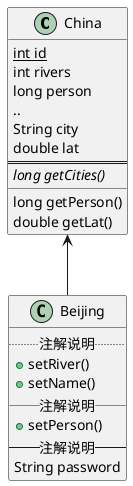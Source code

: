 @startuml
class China {
  {static} int id
  int rivers
  long person
  .. /' 省略号 '/
  String city
  double lat
  ==/' 双分割线 '/
  {abstract}long getCities()
  __/' 单分割线 '/
  long getPerson()
  double getLat()
}

class Beijing {
  .. 注解说明 ..
  + setRiver()
  + setName()
  __ 注解说明 __
  + setPerson()
  -- 注解说明 --
  String password
}
 China <-- Beijing
@enduml